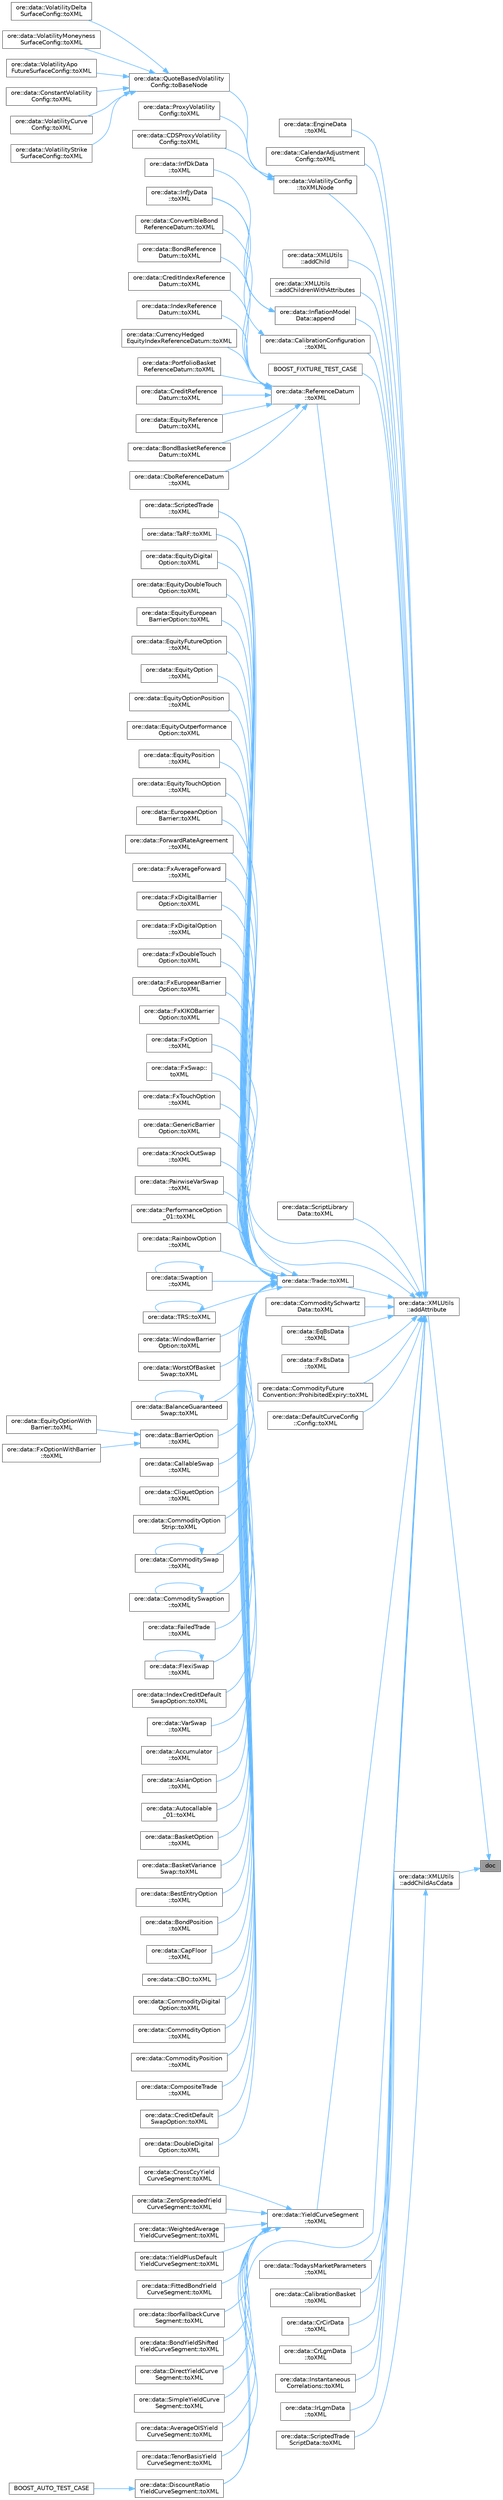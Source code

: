digraph "doc"
{
 // INTERACTIVE_SVG=YES
 // LATEX_PDF_SIZE
  bgcolor="transparent";
  edge [fontname=Helvetica,fontsize=10,labelfontname=Helvetica,labelfontsize=10];
  node [fontname=Helvetica,fontsize=10,shape=box,height=0.2,width=0.4];
  rankdir="RL";
  Node1 [label="doc",height=0.2,width=0.4,color="gray40", fillcolor="grey60", style="filled", fontcolor="black",tooltip=" "];
  Node1 -> Node2 [dir="back",color="steelblue1",style="solid"];
  Node2 [label="ore::data::XMLUtils\l::addAttribute",height=0.2,width=0.4,color="grey40", fillcolor="white", style="filled",URL="$classore_1_1data_1_1_x_m_l_utils.html#a226c81c31def2ba2c853ca803d1fafc5",tooltip=" "];
  Node2 -> Node3 [dir="back",color="steelblue1",style="solid"];
  Node3 [label="ore::data::XMLUtils\l::addChild",height=0.2,width=0.4,color="grey40", fillcolor="white", style="filled",URL="$classore_1_1data_1_1_x_m_l_utils.html#a9e10482e350b19ddae339e3007687039",tooltip=" "];
  Node2 -> Node4 [dir="back",color="steelblue1",style="solid"];
  Node4 [label="ore::data::XMLUtils\l::addChildrenWithAttributes",height=0.2,width=0.4,color="grey40", fillcolor="white", style="filled",URL="$classore_1_1data_1_1_x_m_l_utils.html#acafd1f3fcf62d6a8b32c91981593a9f1",tooltip=" "];
  Node2 -> Node5 [dir="back",color="steelblue1",style="solid"];
  Node5 [label="ore::data::InflationModel\lData::append",height=0.2,width=0.4,color="grey40", fillcolor="white", style="filled",URL="$classore_1_1data_1_1_inflation_model_data.html#a142749c237026791397217f5d7385c6e",tooltip="Method used by toXML in derived classes to add the members here to a node."];
  Node5 -> Node6 [dir="back",color="steelblue1",style="solid"];
  Node6 [label="ore::data::InfDkData\l::toXML",height=0.2,width=0.4,color="grey40", fillcolor="white", style="filled",URL="$classore_1_1data_1_1_inf_dk_data.html#a7efefb9270d6c4933e4c96de0771f17a",tooltip=" "];
  Node5 -> Node7 [dir="back",color="steelblue1",style="solid"];
  Node7 [label="ore::data::InfJyData\l::toXML",height=0.2,width=0.4,color="grey40", fillcolor="white", style="filled",URL="$classore_1_1data_1_1_inf_jy_data.html#a7efefb9270d6c4933e4c96de0771f17a",tooltip=" "];
  Node2 -> Node8 [dir="back",color="steelblue1",style="solid"];
  Node8 [label="BOOST_FIXTURE_TEST_CASE",height=0.2,width=0.4,color="grey40", fillcolor="white", style="filled",URL="$xmlmanipulation_8cpp.html#a1812b894cf2f3dfdcd5257cc0ccfc4d0",tooltip=" "];
  Node2 -> Node9 [dir="back",color="steelblue1",style="solid"];
  Node9 [label="ore::data::ReferenceDatum\l::toXML",height=0.2,width=0.4,color="grey40", fillcolor="white", style="filled",URL="$classore_1_1data_1_1_reference_datum.html#a98c77e5a9e18de0cd031a56f97459774",tooltip=" "];
  Node9 -> Node10 [dir="back",color="steelblue1",style="solid"];
  Node10 [label="ore::data::CboReferenceDatum\l::toXML",height=0.2,width=0.4,color="grey40", fillcolor="white", style="filled",URL="$classore_1_1data_1_1_cbo_reference_datum.html#a98c77e5a9e18de0cd031a56f97459774",tooltip=" "];
  Node9 -> Node11 [dir="back",color="steelblue1",style="solid"];
  Node11 [label="ore::data::ConvertibleBond\lReferenceDatum::toXML",height=0.2,width=0.4,color="grey40", fillcolor="white", style="filled",URL="$classore_1_1data_1_1_convertible_bond_reference_datum.html#a98c77e5a9e18de0cd031a56f97459774",tooltip=" "];
  Node9 -> Node12 [dir="back",color="steelblue1",style="solid"];
  Node12 [label="ore::data::BondReference\lDatum::toXML",height=0.2,width=0.4,color="grey40", fillcolor="white", style="filled",URL="$classore_1_1data_1_1_bond_reference_datum.html#a98c77e5a9e18de0cd031a56f97459774",tooltip=" "];
  Node9 -> Node13 [dir="back",color="steelblue1",style="solid"];
  Node13 [label="ore::data::CreditIndexReference\lDatum::toXML",height=0.2,width=0.4,color="grey40", fillcolor="white", style="filled",URL="$classore_1_1data_1_1_credit_index_reference_datum.html#a98c77e5a9e18de0cd031a56f97459774",tooltip=" "];
  Node9 -> Node14 [dir="back",color="steelblue1",style="solid"];
  Node14 [label="ore::data::IndexReference\lDatum::toXML",height=0.2,width=0.4,color="grey40", fillcolor="white", style="filled",URL="$classore_1_1data_1_1_index_reference_datum.html#a98c77e5a9e18de0cd031a56f97459774",tooltip=" "];
  Node9 -> Node15 [dir="back",color="steelblue1",style="solid"];
  Node15 [label="ore::data::CurrencyHedged\lEquityIndexReferenceDatum::toXML",height=0.2,width=0.4,color="grey40", fillcolor="white", style="filled",URL="$classore_1_1data_1_1_currency_hedged_equity_index_reference_datum.html#a98c77e5a9e18de0cd031a56f97459774",tooltip=" "];
  Node9 -> Node16 [dir="back",color="steelblue1",style="solid"];
  Node16 [label="ore::data::PortfolioBasket\lReferenceDatum::toXML",height=0.2,width=0.4,color="grey40", fillcolor="white", style="filled",URL="$classore_1_1data_1_1_portfolio_basket_reference_datum.html#a98c77e5a9e18de0cd031a56f97459774",tooltip=" "];
  Node9 -> Node17 [dir="back",color="steelblue1",style="solid"];
  Node17 [label="ore::data::CreditReference\lDatum::toXML",height=0.2,width=0.4,color="grey40", fillcolor="white", style="filled",URL="$classore_1_1data_1_1_credit_reference_datum.html#a98c77e5a9e18de0cd031a56f97459774",tooltip=" "];
  Node9 -> Node18 [dir="back",color="steelblue1",style="solid"];
  Node18 [label="ore::data::EquityReference\lDatum::toXML",height=0.2,width=0.4,color="grey40", fillcolor="white", style="filled",URL="$classore_1_1data_1_1_equity_reference_datum.html#a98c77e5a9e18de0cd031a56f97459774",tooltip=" "];
  Node9 -> Node19 [dir="back",color="steelblue1",style="solid"];
  Node19 [label="ore::data::BondBasketReference\lDatum::toXML",height=0.2,width=0.4,color="grey40", fillcolor="white", style="filled",URL="$classore_1_1data_1_1_bond_basket_reference_datum.html#a98c77e5a9e18de0cd031a56f97459774",tooltip=" "];
  Node2 -> Node20 [dir="back",color="steelblue1",style="solid"];
  Node20 [label="ore::data::ScriptLibrary\lData::toXML",height=0.2,width=0.4,color="grey40", fillcolor="white", style="filled",URL="$classore_1_1data_1_1_script_library_data.html#a98c77e5a9e18de0cd031a56f97459774",tooltip=" "];
  Node2 -> Node21 [dir="back",color="steelblue1",style="solid"];
  Node21 [label="ore::data::ScriptedTrade\l::toXML",height=0.2,width=0.4,color="grey40", fillcolor="white", style="filled",URL="$classore_1_1data_1_1_scripted_trade.html#a98c77e5a9e18de0cd031a56f97459774",tooltip=" "];
  Node2 -> Node22 [dir="back",color="steelblue1",style="solid"];
  Node22 [label="ore::data::CommoditySchwartz\lData::toXML",height=0.2,width=0.4,color="grey40", fillcolor="white", style="filled",URL="$classore_1_1data_1_1_commodity_schwartz_data.html#a7963e54dd2afe712b214bdf73bb35ecf",tooltip=" "];
  Node2 -> Node23 [dir="back",color="steelblue1",style="solid"];
  Node23 [label="ore::data::EqBsData\l::toXML",height=0.2,width=0.4,color="grey40", fillcolor="white", style="filled",URL="$classore_1_1data_1_1_eq_bs_data.html#a7963e54dd2afe712b214bdf73bb35ecf",tooltip=" "];
  Node2 -> Node24 [dir="back",color="steelblue1",style="solid"];
  Node24 [label="ore::data::FxBsData\l::toXML",height=0.2,width=0.4,color="grey40", fillcolor="white", style="filled",URL="$classore_1_1data_1_1_fx_bs_data.html#a7963e54dd2afe712b214bdf73bb35ecf",tooltip=" "];
  Node2 -> Node25 [dir="back",color="steelblue1",style="solid"];
  Node25 [label="ore::data::CommodityFuture\lConvention::ProhibitedExpiry::toXML",height=0.2,width=0.4,color="grey40", fillcolor="white", style="filled",URL="$classore_1_1data_1_1_commodity_future_convention_1_1_prohibited_expiry.html#a7efefb9270d6c4933e4c96de0771f17a",tooltip=" "];
  Node2 -> Node26 [dir="back",color="steelblue1",style="solid"];
  Node26 [label="ore::data::DefaultCurveConfig\l::Config::toXML",height=0.2,width=0.4,color="grey40", fillcolor="white", style="filled",URL="$classore_1_1data_1_1_default_curve_config_1_1_config.html#a7efefb9270d6c4933e4c96de0771f17a",tooltip=" "];
  Node2 -> Node27 [dir="back",color="steelblue1",style="solid"];
  Node27 [label="ore::data::YieldCurveSegment\l::toXML",height=0.2,width=0.4,color="grey40", fillcolor="white", style="filled",URL="$classore_1_1data_1_1_yield_curve_segment.html#a7efefb9270d6c4933e4c96de0771f17a",tooltip=" "];
  Node27 -> Node28 [dir="back",color="steelblue1",style="solid"];
  Node28 [label="ore::data::DirectYieldCurve\lSegment::toXML",height=0.2,width=0.4,color="grey40", fillcolor="white", style="filled",URL="$classore_1_1data_1_1_direct_yield_curve_segment.html#a7efefb9270d6c4933e4c96de0771f17a",tooltip=" "];
  Node27 -> Node29 [dir="back",color="steelblue1",style="solid"];
  Node29 [label="ore::data::SimpleYieldCurve\lSegment::toXML",height=0.2,width=0.4,color="grey40", fillcolor="white", style="filled",URL="$classore_1_1data_1_1_simple_yield_curve_segment.html#a7efefb9270d6c4933e4c96de0771f17a",tooltip=" "];
  Node27 -> Node30 [dir="back",color="steelblue1",style="solid"];
  Node30 [label="ore::data::AverageOISYield\lCurveSegment::toXML",height=0.2,width=0.4,color="grey40", fillcolor="white", style="filled",URL="$classore_1_1data_1_1_average_o_i_s_yield_curve_segment.html#a7efefb9270d6c4933e4c96de0771f17a",tooltip=" "];
  Node27 -> Node31 [dir="back",color="steelblue1",style="solid"];
  Node31 [label="ore::data::TenorBasisYield\lCurveSegment::toXML",height=0.2,width=0.4,color="grey40", fillcolor="white", style="filled",URL="$classore_1_1data_1_1_tenor_basis_yield_curve_segment.html#a7efefb9270d6c4933e4c96de0771f17a",tooltip=" "];
  Node27 -> Node32 [dir="back",color="steelblue1",style="solid"];
  Node32 [label="ore::data::CrossCcyYield\lCurveSegment::toXML",height=0.2,width=0.4,color="grey40", fillcolor="white", style="filled",URL="$classore_1_1data_1_1_cross_ccy_yield_curve_segment.html#a7efefb9270d6c4933e4c96de0771f17a",tooltip=" "];
  Node27 -> Node33 [dir="back",color="steelblue1",style="solid"];
  Node33 [label="ore::data::ZeroSpreadedYield\lCurveSegment::toXML",height=0.2,width=0.4,color="grey40", fillcolor="white", style="filled",URL="$classore_1_1data_1_1_zero_spreaded_yield_curve_segment.html#a7efefb9270d6c4933e4c96de0771f17a",tooltip=" "];
  Node27 -> Node34 [dir="back",color="steelblue1",style="solid"];
  Node34 [label="ore::data::WeightedAverage\lYieldCurveSegment::toXML",height=0.2,width=0.4,color="grey40", fillcolor="white", style="filled",URL="$classore_1_1data_1_1_weighted_average_yield_curve_segment.html#a7efefb9270d6c4933e4c96de0771f17a",tooltip=" "];
  Node27 -> Node35 [dir="back",color="steelblue1",style="solid"];
  Node35 [label="ore::data::YieldPlusDefault\lYieldCurveSegment::toXML",height=0.2,width=0.4,color="grey40", fillcolor="white", style="filled",URL="$classore_1_1data_1_1_yield_plus_default_yield_curve_segment.html#a7efefb9270d6c4933e4c96de0771f17a",tooltip=" "];
  Node27 -> Node36 [dir="back",color="steelblue1",style="solid"];
  Node36 [label="ore::data::DiscountRatio\lYieldCurveSegment::toXML",height=0.2,width=0.4,color="grey40", fillcolor="white", style="filled",URL="$classore_1_1data_1_1_discount_ratio_yield_curve_segment.html#a7efefb9270d6c4933e4c96de0771f17a",tooltip=" "];
  Node36 -> Node37 [dir="back",color="steelblue1",style="solid"];
  Node37 [label="BOOST_AUTO_TEST_CASE",height=0.2,width=0.4,color="grey40", fillcolor="white", style="filled",URL="$test_2curveconfig_8cpp.html#ade3158f2c130b472f310e1c6f359d790",tooltip=" "];
  Node27 -> Node38 [dir="back",color="steelblue1",style="solid"];
  Node38 [label="ore::data::FittedBondYield\lCurveSegment::toXML",height=0.2,width=0.4,color="grey40", fillcolor="white", style="filled",URL="$classore_1_1data_1_1_fitted_bond_yield_curve_segment.html#a7efefb9270d6c4933e4c96de0771f17a",tooltip=" "];
  Node27 -> Node39 [dir="back",color="steelblue1",style="solid"];
  Node39 [label="ore::data::IborFallbackCurve\lSegment::toXML",height=0.2,width=0.4,color="grey40", fillcolor="white", style="filled",URL="$classore_1_1data_1_1_ibor_fallback_curve_segment.html#a7efefb9270d6c4933e4c96de0771f17a",tooltip=" "];
  Node27 -> Node40 [dir="back",color="steelblue1",style="solid"];
  Node40 [label="ore::data::BondYieldShifted\lYieldCurveSegment::toXML",height=0.2,width=0.4,color="grey40", fillcolor="white", style="filled",URL="$classore_1_1data_1_1_bond_yield_shifted_yield_curve_segment.html#a7efefb9270d6c4933e4c96de0771f17a",tooltip=" "];
  Node2 -> Node36 [dir="back",color="steelblue1",style="solid"];
  Node2 -> Node41 [dir="back",color="steelblue1",style="solid"];
  Node41 [label="ore::data::TodaysMarketParameters\l::toXML",height=0.2,width=0.4,color="grey40", fillcolor="white", style="filled",URL="$classore_1_1data_1_1_todays_market_parameters.html#a7efefb9270d6c4933e4c96de0771f17a",tooltip=" "];
  Node2 -> Node42 [dir="back",color="steelblue1",style="solid"];
  Node42 [label="ore::data::CalibrationBasket\l::toXML",height=0.2,width=0.4,color="grey40", fillcolor="white", style="filled",URL="$classore_1_1data_1_1_calibration_basket.html#a7efefb9270d6c4933e4c96de0771f17a",tooltip=" "];
  Node2 -> Node43 [dir="back",color="steelblue1",style="solid"];
  Node43 [label="ore::data::CalibrationConfiguration\l::toXML",height=0.2,width=0.4,color="grey40", fillcolor="white", style="filled",URL="$classore_1_1data_1_1_calibration_configuration.html#a7efefb9270d6c4933e4c96de0771f17a",tooltip=" "];
  Node43 -> Node7 [dir="back",color="steelblue1",style="solid"];
  Node2 -> Node44 [dir="back",color="steelblue1",style="solid"];
  Node44 [label="ore::data::CrCirData\l::toXML",height=0.2,width=0.4,color="grey40", fillcolor="white", style="filled",URL="$classore_1_1data_1_1_cr_cir_data.html#a7efefb9270d6c4933e4c96de0771f17a",tooltip=" "];
  Node2 -> Node45 [dir="back",color="steelblue1",style="solid"];
  Node45 [label="ore::data::CrLgmData\l::toXML",height=0.2,width=0.4,color="grey40", fillcolor="white", style="filled",URL="$classore_1_1data_1_1_cr_lgm_data.html#a7efefb9270d6c4933e4c96de0771f17a",tooltip=" "];
  Node2 -> Node46 [dir="back",color="steelblue1",style="solid"];
  Node46 [label="ore::data::Instantaneous\lCorrelations::toXML",height=0.2,width=0.4,color="grey40", fillcolor="white", style="filled",URL="$classore_1_1data_1_1_instantaneous_correlations.html#a7efefb9270d6c4933e4c96de0771f17a",tooltip="Write class members to XML."];
  Node2 -> Node47 [dir="back",color="steelblue1",style="solid"];
  Node47 [label="ore::data::IrLgmData\l::toXML",height=0.2,width=0.4,color="grey40", fillcolor="white", style="filled",URL="$classore_1_1data_1_1_ir_lgm_data.html#a7efefb9270d6c4933e4c96de0771f17a",tooltip=" "];
  Node2 -> Node48 [dir="back",color="steelblue1",style="solid"];
  Node48 [label="ore::data::EngineData\l::toXML",height=0.2,width=0.4,color="grey40", fillcolor="white", style="filled",URL="$classore_1_1data_1_1_engine_data.html#a7efefb9270d6c4933e4c96de0771f17a",tooltip=" "];
  Node2 -> Node49 [dir="back",color="steelblue1",style="solid"];
  Node49 [label="ore::data::TaRF::toXML",height=0.2,width=0.4,color="grey40", fillcolor="white", style="filled",URL="$classore_1_1data_1_1_ta_r_f.html#a7efefb9270d6c4933e4c96de0771f17a",tooltip=" "];
  Node2 -> Node50 [dir="back",color="steelblue1",style="solid"];
  Node50 [label="ore::data::Trade::toXML",height=0.2,width=0.4,color="grey40", fillcolor="white", style="filled",URL="$classore_1_1data_1_1_trade.html#a7efefb9270d6c4933e4c96de0771f17a",tooltip=" "];
  Node50 -> Node51 [dir="back",color="steelblue1",style="solid"];
  Node51 [label="ore::data::BalanceGuaranteed\lSwap::toXML",height=0.2,width=0.4,color="grey40", fillcolor="white", style="filled",URL="$classore_1_1data_1_1_balance_guaranteed_swap.html#a98c77e5a9e18de0cd031a56f97459774",tooltip=" "];
  Node51 -> Node51 [dir="back",color="steelblue1",style="solid"];
  Node50 -> Node52 [dir="back",color="steelblue1",style="solid"];
  Node52 [label="ore::data::BarrierOption\l::toXML",height=0.2,width=0.4,color="grey40", fillcolor="white", style="filled",URL="$classore_1_1data_1_1_barrier_option.html#a98c77e5a9e18de0cd031a56f97459774",tooltip=" "];
  Node52 -> Node53 [dir="back",color="steelblue1",style="solid"];
  Node53 [label="ore::data::FxOptionWithBarrier\l::toXML",height=0.2,width=0.4,color="grey40", fillcolor="white", style="filled",URL="$classore_1_1data_1_1_fx_option_with_barrier.html#a5c10f5bd7e0435a01713935a199ad5ff",tooltip=" "];
  Node52 -> Node54 [dir="back",color="steelblue1",style="solid"];
  Node54 [label="ore::data::EquityOptionWith\lBarrier::toXML",height=0.2,width=0.4,color="grey40", fillcolor="white", style="filled",URL="$classore_1_1data_1_1_equity_option_with_barrier.html#a5c10f5bd7e0435a01713935a199ad5ff",tooltip=" "];
  Node50 -> Node55 [dir="back",color="steelblue1",style="solid"];
  Node55 [label="ore::data::CallableSwap\l::toXML",height=0.2,width=0.4,color="grey40", fillcolor="white", style="filled",URL="$classore_1_1data_1_1_callable_swap.html#a98c77e5a9e18de0cd031a56f97459774",tooltip=" "];
  Node50 -> Node56 [dir="back",color="steelblue1",style="solid"];
  Node56 [label="ore::data::CliquetOption\l::toXML",height=0.2,width=0.4,color="grey40", fillcolor="white", style="filled",URL="$classore_1_1data_1_1_cliquet_option.html#a98c77e5a9e18de0cd031a56f97459774",tooltip=" "];
  Node50 -> Node57 [dir="back",color="steelblue1",style="solid"];
  Node57 [label="ore::data::CommodityOption\lStrip::toXML",height=0.2,width=0.4,color="grey40", fillcolor="white", style="filled",URL="$classore_1_1data_1_1_commodity_option_strip.html#a98c77e5a9e18de0cd031a56f97459774",tooltip=" "];
  Node50 -> Node58 [dir="back",color="steelblue1",style="solid"];
  Node58 [label="ore::data::CommoditySwap\l::toXML",height=0.2,width=0.4,color="grey40", fillcolor="white", style="filled",URL="$classore_1_1data_1_1_commodity_swap.html#a98c77e5a9e18de0cd031a56f97459774",tooltip=" "];
  Node58 -> Node58 [dir="back",color="steelblue1",style="solid"];
  Node50 -> Node59 [dir="back",color="steelblue1",style="solid"];
  Node59 [label="ore::data::CommoditySwaption\l::toXML",height=0.2,width=0.4,color="grey40", fillcolor="white", style="filled",URL="$classore_1_1data_1_1_commodity_swaption.html#a98c77e5a9e18de0cd031a56f97459774",tooltip=" "];
  Node59 -> Node59 [dir="back",color="steelblue1",style="solid"];
  Node50 -> Node60 [dir="back",color="steelblue1",style="solid"];
  Node60 [label="ore::data::FailedTrade\l::toXML",height=0.2,width=0.4,color="grey40", fillcolor="white", style="filled",URL="$classore_1_1data_1_1_failed_trade.html#a98c77e5a9e18de0cd031a56f97459774",tooltip=" "];
  Node50 -> Node61 [dir="back",color="steelblue1",style="solid"];
  Node61 [label="ore::data::FlexiSwap\l::toXML",height=0.2,width=0.4,color="grey40", fillcolor="white", style="filled",URL="$classore_1_1data_1_1_flexi_swap.html#a98c77e5a9e18de0cd031a56f97459774",tooltip=" "];
  Node61 -> Node61 [dir="back",color="steelblue1",style="solid"];
  Node50 -> Node62 [dir="back",color="steelblue1",style="solid"];
  Node62 [label="ore::data::IndexCreditDefault\lSwapOption::toXML",height=0.2,width=0.4,color="grey40", fillcolor="white", style="filled",URL="$classore_1_1data_1_1_index_credit_default_swap_option.html#a98c77e5a9e18de0cd031a56f97459774",tooltip=" "];
  Node50 -> Node21 [dir="back",color="steelblue1",style="solid"];
  Node50 -> Node63 [dir="back",color="steelblue1",style="solid"];
  Node63 [label="ore::data::VarSwap\l::toXML",height=0.2,width=0.4,color="grey40", fillcolor="white", style="filled",URL="$classore_1_1data_1_1_var_swap.html#a98c77e5a9e18de0cd031a56f97459774",tooltip=" "];
  Node50 -> Node64 [dir="back",color="steelblue1",style="solid"];
  Node64 [label="ore::data::Accumulator\l::toXML",height=0.2,width=0.4,color="grey40", fillcolor="white", style="filled",URL="$classore_1_1data_1_1_accumulator.html#a7efefb9270d6c4933e4c96de0771f17a",tooltip=" "];
  Node50 -> Node65 [dir="back",color="steelblue1",style="solid"];
  Node65 [label="ore::data::AsianOption\l::toXML",height=0.2,width=0.4,color="grey40", fillcolor="white", style="filled",URL="$classore_1_1data_1_1_asian_option.html#a7efefb9270d6c4933e4c96de0771f17a",tooltip=" "];
  Node50 -> Node66 [dir="back",color="steelblue1",style="solid"];
  Node66 [label="ore::data::Autocallable\l_01::toXML",height=0.2,width=0.4,color="grey40", fillcolor="white", style="filled",URL="$classore_1_1data_1_1_autocallable__01.html#a7efefb9270d6c4933e4c96de0771f17a",tooltip=" "];
  Node50 -> Node67 [dir="back",color="steelblue1",style="solid"];
  Node67 [label="ore::data::BasketOption\l::toXML",height=0.2,width=0.4,color="grey40", fillcolor="white", style="filled",URL="$classore_1_1data_1_1_basket_option.html#a7efefb9270d6c4933e4c96de0771f17a",tooltip=" "];
  Node50 -> Node68 [dir="back",color="steelblue1",style="solid"];
  Node68 [label="ore::data::BasketVariance\lSwap::toXML",height=0.2,width=0.4,color="grey40", fillcolor="white", style="filled",URL="$classore_1_1data_1_1_basket_variance_swap.html#a7efefb9270d6c4933e4c96de0771f17a",tooltip=" "];
  Node50 -> Node69 [dir="back",color="steelblue1",style="solid"];
  Node69 [label="ore::data::BestEntryOption\l::toXML",height=0.2,width=0.4,color="grey40", fillcolor="white", style="filled",URL="$classore_1_1data_1_1_best_entry_option.html#a7efefb9270d6c4933e4c96de0771f17a",tooltip=" "];
  Node50 -> Node70 [dir="back",color="steelblue1",style="solid"];
  Node70 [label="ore::data::BondPosition\l::toXML",height=0.2,width=0.4,color="grey40", fillcolor="white", style="filled",URL="$classore_1_1data_1_1_bond_position.html#a7efefb9270d6c4933e4c96de0771f17a",tooltip=" "];
  Node50 -> Node71 [dir="back",color="steelblue1",style="solid"];
  Node71 [label="ore::data::CapFloor\l::toXML",height=0.2,width=0.4,color="grey40", fillcolor="white", style="filled",URL="$classore_1_1data_1_1_cap_floor.html#a7efefb9270d6c4933e4c96de0771f17a",tooltip=" "];
  Node50 -> Node72 [dir="back",color="steelblue1",style="solid"];
  Node72 [label="ore::data::CBO::toXML",height=0.2,width=0.4,color="grey40", fillcolor="white", style="filled",URL="$classore_1_1data_1_1_c_b_o.html#a7efefb9270d6c4933e4c96de0771f17a",tooltip=" "];
  Node50 -> Node73 [dir="back",color="steelblue1",style="solid"];
  Node73 [label="ore::data::CommodityDigital\lOption::toXML",height=0.2,width=0.4,color="grey40", fillcolor="white", style="filled",URL="$classore_1_1data_1_1_commodity_digital_option.html#a7efefb9270d6c4933e4c96de0771f17a",tooltip=" "];
  Node50 -> Node74 [dir="back",color="steelblue1",style="solid"];
  Node74 [label="ore::data::CommodityOption\l::toXML",height=0.2,width=0.4,color="grey40", fillcolor="white", style="filled",URL="$classore_1_1data_1_1_commodity_option.html#a7efefb9270d6c4933e4c96de0771f17a",tooltip=" "];
  Node50 -> Node75 [dir="back",color="steelblue1",style="solid"];
  Node75 [label="ore::data::CommodityPosition\l::toXML",height=0.2,width=0.4,color="grey40", fillcolor="white", style="filled",URL="$classore_1_1data_1_1_commodity_position.html#a7efefb9270d6c4933e4c96de0771f17a",tooltip=" "];
  Node50 -> Node76 [dir="back",color="steelblue1",style="solid"];
  Node76 [label="ore::data::CompositeTrade\l::toXML",height=0.2,width=0.4,color="grey40", fillcolor="white", style="filled",URL="$classore_1_1data_1_1_composite_trade.html#a7efefb9270d6c4933e4c96de0771f17a",tooltip=" "];
  Node50 -> Node77 [dir="back",color="steelblue1",style="solid"];
  Node77 [label="ore::data::CreditDefault\lSwapOption::toXML",height=0.2,width=0.4,color="grey40", fillcolor="white", style="filled",URL="$classore_1_1data_1_1_credit_default_swap_option.html#a7efefb9270d6c4933e4c96de0771f17a",tooltip=" "];
  Node50 -> Node78 [dir="back",color="steelblue1",style="solid"];
  Node78 [label="ore::data::DoubleDigital\lOption::toXML",height=0.2,width=0.4,color="grey40", fillcolor="white", style="filled",URL="$classore_1_1data_1_1_double_digital_option.html#a7efefb9270d6c4933e4c96de0771f17a",tooltip=" "];
  Node50 -> Node79 [dir="back",color="steelblue1",style="solid"];
  Node79 [label="ore::data::EquityDigital\lOption::toXML",height=0.2,width=0.4,color="grey40", fillcolor="white", style="filled",URL="$classore_1_1data_1_1_equity_digital_option.html#a7efefb9270d6c4933e4c96de0771f17a",tooltip=" "];
  Node50 -> Node80 [dir="back",color="steelblue1",style="solid"];
  Node80 [label="ore::data::EquityDoubleTouch\lOption::toXML",height=0.2,width=0.4,color="grey40", fillcolor="white", style="filled",URL="$classore_1_1data_1_1_equity_double_touch_option.html#a7efefb9270d6c4933e4c96de0771f17a",tooltip=" "];
  Node50 -> Node81 [dir="back",color="steelblue1",style="solid"];
  Node81 [label="ore::data::EquityEuropean\lBarrierOption::toXML",height=0.2,width=0.4,color="grey40", fillcolor="white", style="filled",URL="$classore_1_1data_1_1_equity_european_barrier_option.html#a7efefb9270d6c4933e4c96de0771f17a",tooltip=" "];
  Node50 -> Node82 [dir="back",color="steelblue1",style="solid"];
  Node82 [label="ore::data::EquityFutureOption\l::toXML",height=0.2,width=0.4,color="grey40", fillcolor="white", style="filled",URL="$classore_1_1data_1_1_equity_future_option.html#a7efefb9270d6c4933e4c96de0771f17a",tooltip=" "];
  Node50 -> Node83 [dir="back",color="steelblue1",style="solid"];
  Node83 [label="ore::data::EquityOption\l::toXML",height=0.2,width=0.4,color="grey40", fillcolor="white", style="filled",URL="$classore_1_1data_1_1_equity_option.html#a7efefb9270d6c4933e4c96de0771f17a",tooltip=" "];
  Node50 -> Node84 [dir="back",color="steelblue1",style="solid"];
  Node84 [label="ore::data::EquityOptionPosition\l::toXML",height=0.2,width=0.4,color="grey40", fillcolor="white", style="filled",URL="$classore_1_1data_1_1_equity_option_position.html#a7efefb9270d6c4933e4c96de0771f17a",tooltip=" "];
  Node50 -> Node85 [dir="back",color="steelblue1",style="solid"];
  Node85 [label="ore::data::EquityOutperformance\lOption::toXML",height=0.2,width=0.4,color="grey40", fillcolor="white", style="filled",URL="$classore_1_1data_1_1_equity_outperformance_option.html#a7efefb9270d6c4933e4c96de0771f17a",tooltip=" "];
  Node50 -> Node86 [dir="back",color="steelblue1",style="solid"];
  Node86 [label="ore::data::EquityPosition\l::toXML",height=0.2,width=0.4,color="grey40", fillcolor="white", style="filled",URL="$classore_1_1data_1_1_equity_position.html#a7efefb9270d6c4933e4c96de0771f17a",tooltip=" "];
  Node50 -> Node87 [dir="back",color="steelblue1",style="solid"];
  Node87 [label="ore::data::EquityTouchOption\l::toXML",height=0.2,width=0.4,color="grey40", fillcolor="white", style="filled",URL="$classore_1_1data_1_1_equity_touch_option.html#a7efefb9270d6c4933e4c96de0771f17a",tooltip=" "];
  Node50 -> Node88 [dir="back",color="steelblue1",style="solid"];
  Node88 [label="ore::data::EuropeanOption\lBarrier::toXML",height=0.2,width=0.4,color="grey40", fillcolor="white", style="filled",URL="$classore_1_1data_1_1_european_option_barrier.html#a7efefb9270d6c4933e4c96de0771f17a",tooltip=" "];
  Node50 -> Node89 [dir="back",color="steelblue1",style="solid"];
  Node89 [label="ore::data::ForwardRateAgreement\l::toXML",height=0.2,width=0.4,color="grey40", fillcolor="white", style="filled",URL="$classore_1_1data_1_1_forward_rate_agreement.html#a7efefb9270d6c4933e4c96de0771f17a",tooltip=" "];
  Node50 -> Node90 [dir="back",color="steelblue1",style="solid"];
  Node90 [label="ore::data::FxAverageForward\l::toXML",height=0.2,width=0.4,color="grey40", fillcolor="white", style="filled",URL="$classore_1_1data_1_1_fx_average_forward.html#a7efefb9270d6c4933e4c96de0771f17a",tooltip=" "];
  Node50 -> Node91 [dir="back",color="steelblue1",style="solid"];
  Node91 [label="ore::data::FxDigitalBarrier\lOption::toXML",height=0.2,width=0.4,color="grey40", fillcolor="white", style="filled",URL="$classore_1_1data_1_1_fx_digital_barrier_option.html#a7efefb9270d6c4933e4c96de0771f17a",tooltip=" "];
  Node50 -> Node92 [dir="back",color="steelblue1",style="solid"];
  Node92 [label="ore::data::FxDigitalOption\l::toXML",height=0.2,width=0.4,color="grey40", fillcolor="white", style="filled",URL="$classore_1_1data_1_1_fx_digital_option.html#a7efefb9270d6c4933e4c96de0771f17a",tooltip=" "];
  Node50 -> Node93 [dir="back",color="steelblue1",style="solid"];
  Node93 [label="ore::data::FxDoubleTouch\lOption::toXML",height=0.2,width=0.4,color="grey40", fillcolor="white", style="filled",URL="$classore_1_1data_1_1_fx_double_touch_option.html#a7efefb9270d6c4933e4c96de0771f17a",tooltip=" "];
  Node50 -> Node94 [dir="back",color="steelblue1",style="solid"];
  Node94 [label="ore::data::FxEuropeanBarrier\lOption::toXML",height=0.2,width=0.4,color="grey40", fillcolor="white", style="filled",URL="$classore_1_1data_1_1_fx_european_barrier_option.html#a7efefb9270d6c4933e4c96de0771f17a",tooltip=" "];
  Node50 -> Node95 [dir="back",color="steelblue1",style="solid"];
  Node95 [label="ore::data::FxKIKOBarrier\lOption::toXML",height=0.2,width=0.4,color="grey40", fillcolor="white", style="filled",URL="$classore_1_1data_1_1_fx_k_i_k_o_barrier_option.html#a7efefb9270d6c4933e4c96de0771f17a",tooltip=" "];
  Node50 -> Node96 [dir="back",color="steelblue1",style="solid"];
  Node96 [label="ore::data::FxOption\l::toXML",height=0.2,width=0.4,color="grey40", fillcolor="white", style="filled",URL="$classore_1_1data_1_1_fx_option.html#a7efefb9270d6c4933e4c96de0771f17a",tooltip=" "];
  Node50 -> Node97 [dir="back",color="steelblue1",style="solid"];
  Node97 [label="ore::data::FxSwap::\ltoXML",height=0.2,width=0.4,color="grey40", fillcolor="white", style="filled",URL="$classore_1_1data_1_1_fx_swap.html#a7efefb9270d6c4933e4c96de0771f17a",tooltip=" "];
  Node50 -> Node98 [dir="back",color="steelblue1",style="solid"];
  Node98 [label="ore::data::FxTouchOption\l::toXML",height=0.2,width=0.4,color="grey40", fillcolor="white", style="filled",URL="$classore_1_1data_1_1_fx_touch_option.html#a7efefb9270d6c4933e4c96de0771f17a",tooltip=" "];
  Node50 -> Node99 [dir="back",color="steelblue1",style="solid"];
  Node99 [label="ore::data::GenericBarrier\lOption::toXML",height=0.2,width=0.4,color="grey40", fillcolor="white", style="filled",URL="$classore_1_1data_1_1_generic_barrier_option.html#a7efefb9270d6c4933e4c96de0771f17a",tooltip=" "];
  Node50 -> Node100 [dir="back",color="steelblue1",style="solid"];
  Node100 [label="ore::data::KnockOutSwap\l::toXML",height=0.2,width=0.4,color="grey40", fillcolor="white", style="filled",URL="$classore_1_1data_1_1_knock_out_swap.html#a7efefb9270d6c4933e4c96de0771f17a",tooltip=" "];
  Node50 -> Node101 [dir="back",color="steelblue1",style="solid"];
  Node101 [label="ore::data::PairwiseVarSwap\l::toXML",height=0.2,width=0.4,color="grey40", fillcolor="white", style="filled",URL="$classore_1_1data_1_1_pairwise_var_swap.html#a7efefb9270d6c4933e4c96de0771f17a",tooltip=" "];
  Node50 -> Node102 [dir="back",color="steelblue1",style="solid"];
  Node102 [label="ore::data::PerformanceOption\l_01::toXML",height=0.2,width=0.4,color="grey40", fillcolor="white", style="filled",URL="$classore_1_1data_1_1_performance_option__01.html#a7efefb9270d6c4933e4c96de0771f17a",tooltip=" "];
  Node50 -> Node103 [dir="back",color="steelblue1",style="solid"];
  Node103 [label="ore::data::RainbowOption\l::toXML",height=0.2,width=0.4,color="grey40", fillcolor="white", style="filled",URL="$classore_1_1data_1_1_rainbow_option.html#a7efefb9270d6c4933e4c96de0771f17a",tooltip=" "];
  Node50 -> Node104 [dir="back",color="steelblue1",style="solid"];
  Node104 [label="ore::data::Swaption\l::toXML",height=0.2,width=0.4,color="grey40", fillcolor="white", style="filled",URL="$classore_1_1data_1_1_swaption.html#a7efefb9270d6c4933e4c96de0771f17a",tooltip=" "];
  Node104 -> Node104 [dir="back",color="steelblue1",style="solid"];
  Node50 -> Node49 [dir="back",color="steelblue1",style="solid"];
  Node50 -> Node105 [dir="back",color="steelblue1",style="solid"];
  Node105 [label="ore::data::TRS::toXML",height=0.2,width=0.4,color="grey40", fillcolor="white", style="filled",URL="$classore_1_1data_1_1_t_r_s.html#a7efefb9270d6c4933e4c96de0771f17a",tooltip=" "];
  Node105 -> Node105 [dir="back",color="steelblue1",style="solid"];
  Node50 -> Node106 [dir="back",color="steelblue1",style="solid"];
  Node106 [label="ore::data::WindowBarrier\lOption::toXML",height=0.2,width=0.4,color="grey40", fillcolor="white", style="filled",URL="$classore_1_1data_1_1_window_barrier_option.html#a7efefb9270d6c4933e4c96de0771f17a",tooltip=" "];
  Node50 -> Node107 [dir="back",color="steelblue1",style="solid"];
  Node107 [label="ore::data::WorstOfBasket\lSwap::toXML",height=0.2,width=0.4,color="grey40", fillcolor="white", style="filled",URL="$classore_1_1data_1_1_worst_of_basket_swap.html#a7efefb9270d6c4933e4c96de0771f17a",tooltip=" "];
  Node2 -> Node108 [dir="back",color="steelblue1",style="solid"];
  Node108 [label="ore::data::CalendarAdjustment\lConfig::toXML",height=0.2,width=0.4,color="grey40", fillcolor="white", style="filled",URL="$classore_1_1data_1_1_calendar_adjustment_config.html#a7efefb9270d6c4933e4c96de0771f17a",tooltip=" "];
  Node2 -> Node109 [dir="back",color="steelblue1",style="solid"];
  Node109 [label="ore::data::VolatilityConfig\l::toXMLNode",height=0.2,width=0.4,color="grey40", fillcolor="white", style="filled",URL="$classore_1_1data_1_1_volatility_config.html#ac4517056339af1a2ae5b94c9df66b545",tooltip=" "];
  Node109 -> Node110 [dir="back",color="steelblue1",style="solid"];
  Node110 [label="ore::data::QuoteBasedVolatility\lConfig::toBaseNode",height=0.2,width=0.4,color="grey40", fillcolor="white", style="filled",URL="$classore_1_1data_1_1_quote_based_volatility_config.html#a887b346ad1d1be5da030606f708cd3f6",tooltip=" "];
  Node110 -> Node111 [dir="back",color="steelblue1",style="solid"];
  Node111 [label="ore::data::ConstantVolatility\lConfig::toXML",height=0.2,width=0.4,color="grey40", fillcolor="white", style="filled",URL="$classore_1_1data_1_1_constant_volatility_config.html#a98c77e5a9e18de0cd031a56f97459774",tooltip=" "];
  Node110 -> Node112 [dir="back",color="steelblue1",style="solid"];
  Node112 [label="ore::data::VolatilityCurve\lConfig::toXML",height=0.2,width=0.4,color="grey40", fillcolor="white", style="filled",URL="$classore_1_1data_1_1_volatility_curve_config.html#a98c77e5a9e18de0cd031a56f97459774",tooltip=" "];
  Node110 -> Node113 [dir="back",color="steelblue1",style="solid"];
  Node113 [label="ore::data::VolatilityStrike\lSurfaceConfig::toXML",height=0.2,width=0.4,color="grey40", fillcolor="white", style="filled",URL="$classore_1_1data_1_1_volatility_strike_surface_config.html#a98c77e5a9e18de0cd031a56f97459774",tooltip=" "];
  Node110 -> Node114 [dir="back",color="steelblue1",style="solid"];
  Node114 [label="ore::data::VolatilityDelta\lSurfaceConfig::toXML",height=0.2,width=0.4,color="grey40", fillcolor="white", style="filled",URL="$classore_1_1data_1_1_volatility_delta_surface_config.html#a98c77e5a9e18de0cd031a56f97459774",tooltip=" "];
  Node110 -> Node115 [dir="back",color="steelblue1",style="solid"];
  Node115 [label="ore::data::VolatilityMoneyness\lSurfaceConfig::toXML",height=0.2,width=0.4,color="grey40", fillcolor="white", style="filled",URL="$classore_1_1data_1_1_volatility_moneyness_surface_config.html#a98c77e5a9e18de0cd031a56f97459774",tooltip=" "];
  Node110 -> Node116 [dir="back",color="steelblue1",style="solid"];
  Node116 [label="ore::data::VolatilityApo\lFutureSurfaceConfig::toXML",height=0.2,width=0.4,color="grey40", fillcolor="white", style="filled",URL="$classore_1_1data_1_1_volatility_apo_future_surface_config.html#a98c77e5a9e18de0cd031a56f97459774",tooltip=" "];
  Node109 -> Node117 [dir="back",color="steelblue1",style="solid"];
  Node117 [label="ore::data::ProxyVolatility\lConfig::toXML",height=0.2,width=0.4,color="grey40", fillcolor="white", style="filled",URL="$classore_1_1data_1_1_proxy_volatility_config.html#a98c77e5a9e18de0cd031a56f97459774",tooltip=" "];
  Node109 -> Node118 [dir="back",color="steelblue1",style="solid"];
  Node118 [label="ore::data::CDSProxyVolatility\lConfig::toXML",height=0.2,width=0.4,color="grey40", fillcolor="white", style="filled",URL="$classore_1_1data_1_1_c_d_s_proxy_volatility_config.html#a98c77e5a9e18de0cd031a56f97459774",tooltip=" "];
  Node1 -> Node119 [dir="back",color="steelblue1",style="solid"];
  Node119 [label="ore::data::XMLUtils\l::addChildAsCdata",height=0.2,width=0.4,color="grey40", fillcolor="white", style="filled",URL="$classore_1_1data_1_1_x_m_l_utils.html#a4c3a396f554b539c274e9197a58b4964",tooltip=" "];
  Node119 -> Node120 [dir="back",color="steelblue1",style="solid"];
  Node120 [label="ore::data::ScriptedTrade\lScriptData::toXML",height=0.2,width=0.4,color="grey40", fillcolor="white", style="filled",URL="$classore_1_1data_1_1_scripted_trade_script_data.html#a98c77e5a9e18de0cd031a56f97459774",tooltip=" "];
}
